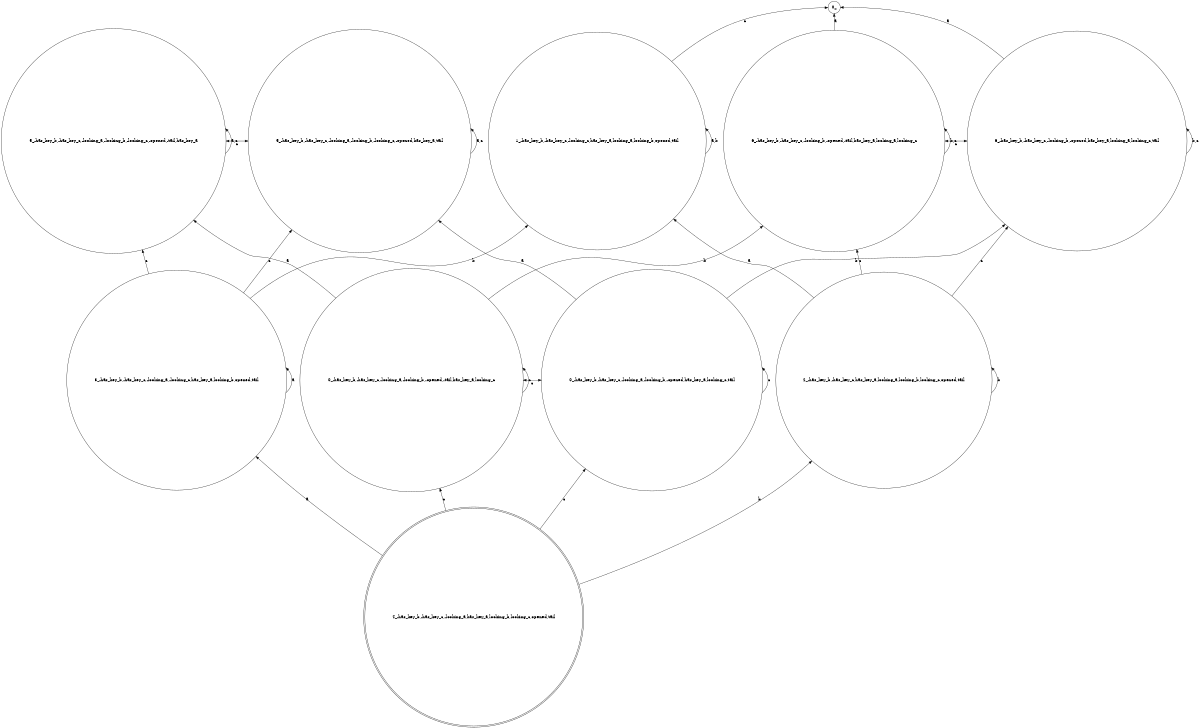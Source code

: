 digraph K_structure{
	rankdir=BT;
	size="8,5"
//WORLDS List:
	node [shape = circle] "0_-has_key_b,-has_key_c,-looking_a,-looking_b,-opened,has_key_a,looking_c,tail";// (,-has_key_b,-has_key_c,-looking_a,-looking_b,-opened,has_key_a,looking_c,tail)
	node [shape = circle] "0_-has_key_b,-has_key_c,-looking_a,-looking_b,-opened,-tail,has_key_a,looking_c";// (,-has_key_b,-has_key_c,-looking_a,-looking_b,-opened,-tail,has_key_a,looking_c)
	node [shape = circle] "1_-has_key_b,-has_key_c,-looking_c,has_key_a,looking_a,looking_b,opened,tail";// (,-has_key_b,-has_key_c,-looking_c,has_key_a,looking_a,looking_b,opened,tail)
	node [shape = circle] "2_-has_key_b,-has_key_c,has_key_a,looking_a,looking_b,looking_c,opened,tail";// (,-has_key_b,-has_key_c,has_key_a,looking_a,looking_b,looking_c,opened,tail)
	node [shape = circle] "3_-has_key_b,-has_key_c,-looking_a,-looking_c,has_key_a,looking_b,opened,tail";// (,-has_key_b,-has_key_c,-looking_a,-looking_c,has_key_a,looking_b,opened,tail)
	node [shape = doublecircle] "4_-has_key_b,-has_key_c,-looking_a,has_key_a,looking_b,looking_c,opened,tail";// (,-has_key_b,-has_key_c,-looking_a,has_key_a,looking_b,looking_c,opened,tail)
	node [shape = circle] "5_-has_key_b,-has_key_c,-looking_a,-looking_b,-looking_c,-opened,has_key_a,tail";// (,-has_key_b,-has_key_c,-looking_a,-looking_b,-looking_c,-opened,has_key_a,tail)
	node [shape = circle] "6_-has_key_b,-has_key_c,-looking_b,-opened,-tail,has_key_a,looking_a,looking_c";// (,-has_key_b,-has_key_c,-looking_b,-opened,-tail,has_key_a,looking_a,looking_c)
	node [shape = circle] "5_-has_key_b,-has_key_c,-looking_a,-looking_b,-looking_c,-opened,-tail,has_key_a";// (,-has_key_b,-has_key_c,-looking_a,-looking_b,-looking_c,-opened,-tail,has_key_a)
	node [shape = circle] "6_-has_key_b,-has_key_c,-looking_b,-opened,has_key_a,looking_a,looking_c,tail";// (,-has_key_b,-has_key_c,-looking_b,-opened,has_key_a,looking_a,looking_c,tail)


//RANKS List:
	{rank = same; "5_-has_key_b,-has_key_c,-looking_a,-looking_b,-looking_c,-opened,has_key_a,tail"; "5_-has_key_b,-has_key_c,-looking_a,-looking_b,-looking_c,-opened,-tail,has_key_a"; }
	{rank = same; "1_-has_key_b,-has_key_c,-looking_c,has_key_a,looking_a,looking_b,opened,tail"; }
	{rank = same; "3_-has_key_b,-has_key_c,-looking_a,-looking_c,has_key_a,looking_b,opened,tail"; }
	{rank = same; "6_-has_key_b,-has_key_c,-looking_b,-opened,-tail,has_key_a,looking_a,looking_c"; "6_-has_key_b,-has_key_c,-looking_b,-opened,has_key_a,looking_a,looking_c,tail"; }
	{rank = same; "2_-has_key_b,-has_key_c,has_key_a,looking_a,looking_b,looking_c,opened,tail"; }
	{rank = same; "4_-has_key_b,-has_key_c,-looking_a,has_key_a,looking_b,looking_c,opened,tail"; }
	{rank = same; "0_-has_key_b,-has_key_c,-looking_a,-looking_b,-opened,has_key_a,looking_c,tail"; "0_-has_key_b,-has_key_c,-looking_a,-looking_b,-opened,-tail,has_key_a,looking_c"; }


//EDGES List:
	"0_-has_key_b,-has_key_c,-looking_a,-looking_b,-opened,-tail,has_key_a,looking_c" -> "0_-has_key_b,-has_key_c,-looking_a,-looking_b,-opened,-tail,has_key_a,looking_c" [ label = "c" ];
	"0_-has_key_b,-has_key_c,-looking_a,-looking_b,-opened,-tail,has_key_a,looking_c" -> "5_-has_key_b,-has_key_c,-looking_a,-looking_b,-looking_c,-opened,-tail,has_key_a" [ label = "a" ];
	"0_-has_key_b,-has_key_c,-looking_a,-looking_b,-opened,-tail,has_key_a,looking_c" -> "6_-has_key_b,-has_key_c,-looking_b,-opened,-tail,has_key_a,looking_a,looking_c" [ label = "b" ];
	"0_-has_key_b,-has_key_c,-looking_a,-looking_b,-opened,has_key_a,looking_c,tail" -> "0_-has_key_b,-has_key_c,-looking_a,-looking_b,-opened,has_key_a,looking_c,tail" [ label = "c" ];
	"0_-has_key_b,-has_key_c,-looking_a,-looking_b,-opened,has_key_a,looking_c,tail" -> "5_-has_key_b,-has_key_c,-looking_a,-looking_b,-looking_c,-opened,has_key_a,tail" [ label = "a" ];
	"0_-has_key_b,-has_key_c,-looking_a,-looking_b,-opened,has_key_a,looking_c,tail" -> "6_-has_key_b,-has_key_c,-looking_b,-opened,has_key_a,looking_a,looking_c,tail" [ label = "b" ];
	"1_-has_key_b,-has_key_c,-looking_c,has_key_a,looking_a,looking_b,opened,tail" -> "0_" [ label = "c" ];
	"1_-has_key_b,-has_key_c,-looking_c,has_key_a,looking_a,looking_b,opened,tail" -> "1_-has_key_b,-has_key_c,-looking_c,has_key_a,looking_a,looking_b,opened,tail" [ label = "a,b" ];
	"2_-has_key_b,-has_key_c,has_key_a,looking_a,looking_b,looking_c,opened,tail" -> "1_-has_key_b,-has_key_c,-looking_c,has_key_a,looking_a,looking_b,opened,tail" [ label = "a" ];
	"2_-has_key_b,-has_key_c,has_key_a,looking_a,looking_b,looking_c,opened,tail" -> "2_-has_key_b,-has_key_c,has_key_a,looking_a,looking_b,looking_c,opened,tail" [ label = "b" ];
	"2_-has_key_b,-has_key_c,has_key_a,looking_a,looking_b,looking_c,opened,tail" -> "6_-has_key_b,-has_key_c,-looking_b,-opened,-tail,has_key_a,looking_a,looking_c" [ label = "c" ];
	"2_-has_key_b,-has_key_c,has_key_a,looking_a,looking_b,looking_c,opened,tail" -> "6_-has_key_b,-has_key_c,-looking_b,-opened,has_key_a,looking_a,looking_c,tail" [ label = "c" ];
	"3_-has_key_b,-has_key_c,-looking_a,-looking_c,has_key_a,looking_b,opened,tail" -> "1_-has_key_b,-has_key_c,-looking_c,has_key_a,looking_a,looking_b,opened,tail" [ label = "b" ];
	"3_-has_key_b,-has_key_c,-looking_a,-looking_c,has_key_a,looking_b,opened,tail" -> "3_-has_key_b,-has_key_c,-looking_a,-looking_c,has_key_a,looking_b,opened,tail" [ label = "a" ];
	"3_-has_key_b,-has_key_c,-looking_a,-looking_c,has_key_a,looking_b,opened,tail" -> "5_-has_key_b,-has_key_c,-looking_a,-looking_b,-looking_c,-opened,-tail,has_key_a" [ label = "c" ];
	"3_-has_key_b,-has_key_c,-looking_a,-looking_c,has_key_a,looking_b,opened,tail" -> "5_-has_key_b,-has_key_c,-looking_a,-looking_b,-looking_c,-opened,has_key_a,tail" [ label = "c" ];
	"4_-has_key_b,-has_key_c,-looking_a,has_key_a,looking_b,looking_c,opened,tail" -> "0_-has_key_b,-has_key_c,-looking_a,-looking_b,-opened,-tail,has_key_a,looking_c" [ label = "c" ];
	"4_-has_key_b,-has_key_c,-looking_a,has_key_a,looking_b,looking_c,opened,tail" -> "0_-has_key_b,-has_key_c,-looking_a,-looking_b,-opened,has_key_a,looking_c,tail" [ label = "c" ];
	"4_-has_key_b,-has_key_c,-looking_a,has_key_a,looking_b,looking_c,opened,tail" -> "2_-has_key_b,-has_key_c,has_key_a,looking_a,looking_b,looking_c,opened,tail" [ label = "b" ];
	"4_-has_key_b,-has_key_c,-looking_a,has_key_a,looking_b,looking_c,opened,tail" -> "3_-has_key_b,-has_key_c,-looking_a,-looking_c,has_key_a,looking_b,opened,tail" [ label = "a" ];
	"5_-has_key_b,-has_key_c,-looking_a,-looking_b,-looking_c,-opened,-tail,has_key_a" -> "5_-has_key_b,-has_key_c,-looking_a,-looking_b,-looking_c,-opened,-tail,has_key_a" [ label = "a,c" ];
	"5_-has_key_b,-has_key_c,-looking_a,-looking_b,-looking_c,-opened,has_key_a,tail" -> "5_-has_key_b,-has_key_c,-looking_a,-looking_b,-looking_c,-opened,has_key_a,tail" [ label = "a,c" ];
	"6_-has_key_b,-has_key_c,-looking_b,-opened,-tail,has_key_a,looking_a,looking_c" -> "0_" [ label = "a" ];
	"6_-has_key_b,-has_key_c,-looking_b,-opened,-tail,has_key_a,looking_a,looking_c" -> "6_-has_key_b,-has_key_c,-looking_b,-opened,-tail,has_key_a,looking_a,looking_c" [ label = "b,c" ];
	"6_-has_key_b,-has_key_c,-looking_b,-opened,has_key_a,looking_a,looking_c,tail" -> "0_" [ label = "a" ];
	"6_-has_key_b,-has_key_c,-looking_b,-opened,has_key_a,looking_a,looking_c,tail" -> "6_-has_key_b,-has_key_c,-looking_b,-opened,has_key_a,looking_a,looking_c,tail" [ label = "b,c" ];
	"0_-has_key_b,-has_key_c,-looking_a,-looking_b,-opened,-tail,has_key_a,looking_c" -> "0_-has_key_b,-has_key_c,-looking_a,-looking_b,-opened,has_key_a,looking_c,tail" [ dir=both label = "c" ];
	"5_-has_key_b,-has_key_c,-looking_a,-looking_b,-looking_c,-opened,-tail,has_key_a" -> "5_-has_key_b,-has_key_c,-looking_a,-looking_b,-looking_c,-opened,has_key_a,tail" [ dir=both label = "c" ];
	"6_-has_key_b,-has_key_c,-looking_b,-opened,-tail,has_key_a,looking_a,looking_c" -> "6_-has_key_b,-has_key_c,-looking_b,-opened,has_key_a,looking_a,looking_c,tail" [ dir=both label = "c" ];
}
